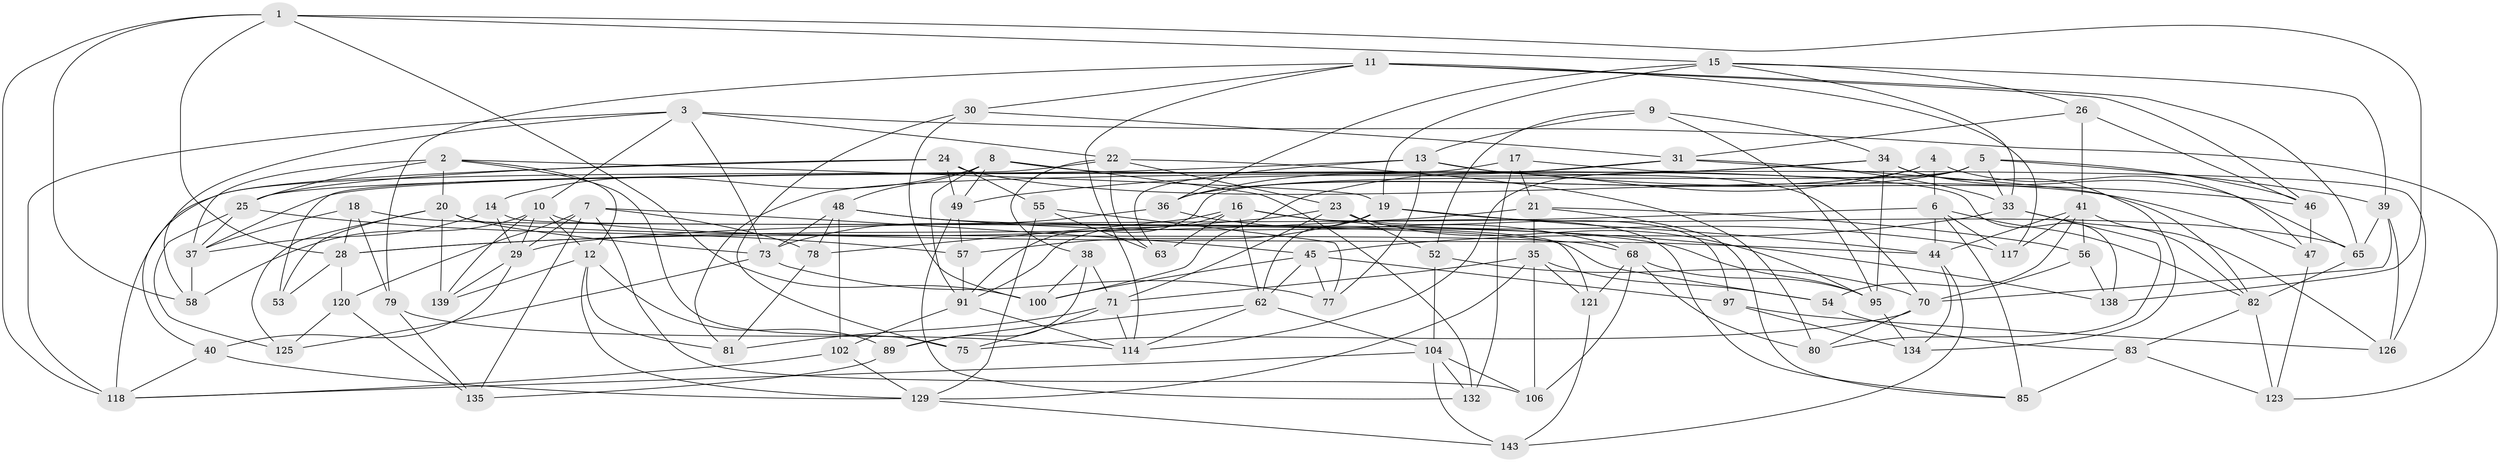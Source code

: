 // Generated by graph-tools (version 1.1) at 2025/24/03/03/25 07:24:26]
// undirected, 91 vertices, 227 edges
graph export_dot {
graph [start="1"]
  node [color=gray90,style=filled];
  1 [super="+109"];
  2 [super="+90"];
  3 [super="+43"];
  4 [super="+51"];
  5 [super="+107"];
  6 [super="+60"];
  7 [super="+66"];
  8 [super="+136"];
  9;
  10 [super="+88"];
  11 [super="+67"];
  12 [super="+50"];
  13 [super="+103"];
  14;
  15 [super="+142"];
  16 [super="+64"];
  17 [super="+115"];
  18;
  19 [super="+27"];
  20 [super="+93"];
  21 [super="+127"];
  22 [super="+61"];
  23 [super="+32"];
  24 [super="+74"];
  25 [super="+92"];
  26;
  28 [super="+108"];
  29 [super="+76"];
  30;
  31 [super="+72"];
  33 [super="+42"];
  34 [super="+59"];
  35 [super="+99"];
  36 [super="+69"];
  37 [super="+137"];
  38;
  39 [super="+94"];
  40;
  41 [super="+86"];
  44 [super="+96"];
  45 [super="+98"];
  46 [super="+116"];
  47 [super="+105"];
  48 [super="+130"];
  49 [super="+87"];
  52;
  53;
  54;
  55;
  56;
  57;
  58;
  62 [super="+124"];
  63;
  65 [super="+122"];
  68 [super="+113"];
  70 [super="+133"];
  71 [super="+111"];
  73 [super="+84"];
  75;
  77;
  78;
  79;
  80;
  81;
  82 [super="+101"];
  83;
  85;
  89;
  91 [super="+131"];
  95 [super="+110"];
  97;
  100 [super="+140"];
  102;
  104 [super="+112"];
  106;
  114 [super="+119"];
  117;
  118 [super="+128"];
  120;
  121;
  123;
  125;
  126;
  129 [super="+141"];
  132;
  134;
  135;
  138;
  139;
  143;
  1 -- 118;
  1 -- 15;
  1 -- 28;
  1 -- 58;
  1 -- 100;
  1 -- 138;
  2 -- 75;
  2 -- 12;
  2 -- 37;
  2 -- 25;
  2 -- 19;
  2 -- 20;
  3 -- 58;
  3 -- 118;
  3 -- 73;
  3 -- 123;
  3 -- 22;
  3 -- 10;
  4 -- 6;
  4 -- 100 [weight=2];
  4 -- 47 [weight=2];
  4 -- 36;
  5 -- 114;
  5 -- 91;
  5 -- 46;
  5 -- 39;
  5 -- 36;
  5 -- 33;
  6 -- 117;
  6 -- 29;
  6 -- 44;
  6 -- 85;
  6 -- 82;
  7 -- 106;
  7 -- 78;
  7 -- 29;
  7 -- 120;
  7 -- 135;
  7 -- 45;
  8 -- 132;
  8 -- 48;
  8 -- 91;
  8 -- 138;
  8 -- 14;
  8 -- 49;
  9 -- 95;
  9 -- 52;
  9 -- 34;
  9 -- 13;
  10 -- 58;
  10 -- 12;
  10 -- 44;
  10 -- 139;
  10 -- 29;
  11 -- 46;
  11 -- 114;
  11 -- 65;
  11 -- 117;
  11 -- 30;
  11 -- 79;
  12 -- 89;
  12 -- 81;
  12 -- 139;
  12 -- 129;
  13 -- 63;
  13 -- 77;
  13 -- 46;
  13 -- 25;
  13 -- 70;
  14 -- 121;
  14 -- 37;
  14 -- 29;
  15 -- 33;
  15 -- 26;
  15 -- 36;
  15 -- 19;
  15 -- 39;
  16 -- 78;
  16 -- 62;
  16 -- 85;
  16 -- 91;
  16 -- 117;
  16 -- 63;
  17 -- 21 [weight=2];
  17 -- 53 [weight=2];
  17 -- 132;
  17 -- 126;
  18 -- 54;
  18 -- 79;
  18 -- 28;
  18 -- 37;
  19 -- 57;
  19 -- 44;
  19 -- 65;
  19 -- 62;
  20 -- 53;
  20 -- 139;
  20 -- 73;
  20 -- 125;
  20 -- 68;
  21 -- 56;
  21 -- 28;
  21 -- 85;
  21 -- 35;
  22 -- 38;
  22 -- 118;
  22 -- 23;
  22 -- 80;
  22 -- 63;
  23 -- 28;
  23 -- 52;
  23 -- 97;
  23 -- 95;
  23 -- 71;
  24 -- 25;
  24 -- 47;
  24 -- 49 [weight=2];
  24 -- 40;
  24 -- 55;
  25 -- 57;
  25 -- 37;
  25 -- 125;
  26 -- 41;
  26 -- 46;
  26 -- 31;
  28 -- 120;
  28 -- 53;
  29 -- 139;
  29 -- 40;
  30 -- 75;
  30 -- 100;
  30 -- 31;
  31 -- 81;
  31 -- 82;
  31 -- 36;
  31 -- 33;
  33 -- 45;
  33 -- 82;
  33 -- 80;
  34 -- 65;
  34 -- 134;
  34 -- 49;
  34 -- 37;
  34 -- 95;
  35 -- 54;
  35 -- 129;
  35 -- 71;
  35 -- 121;
  35 -- 106;
  36 -- 68;
  36 -- 73;
  37 -- 58;
  38 -- 89;
  38 -- 71;
  38 -- 100;
  39 -- 65 [weight=2];
  39 -- 126;
  39 -- 70;
  40 -- 129;
  40 -- 118;
  41 -- 117;
  41 -- 56;
  41 -- 54;
  41 -- 44;
  41 -- 126;
  44 -- 134;
  44 -- 143;
  45 -- 97;
  45 -- 100;
  45 -- 77;
  45 -- 62;
  46 -- 47 [weight=2];
  47 -- 123;
  48 -- 138;
  48 -- 78;
  48 -- 102;
  48 -- 95;
  48 -- 73;
  49 -- 132;
  49 -- 57;
  52 -- 104;
  52 -- 70;
  54 -- 83;
  55 -- 129;
  55 -- 63;
  55 -- 77;
  56 -- 138;
  56 -- 70;
  57 -- 91;
  62 -- 104;
  62 -- 89;
  62 -- 114;
  65 -- 82;
  68 -- 121;
  68 -- 80;
  68 -- 106;
  68 -- 95;
  70 -- 75;
  70 -- 80;
  71 -- 81;
  71 -- 75;
  71 -- 114;
  73 -- 77;
  73 -- 125;
  78 -- 81;
  79 -- 135;
  79 -- 114;
  82 -- 83;
  82 -- 123;
  83 -- 123;
  83 -- 85;
  89 -- 135;
  91 -- 102;
  91 -- 114;
  95 -- 134;
  97 -- 126;
  97 -- 134;
  102 -- 118;
  102 -- 129;
  104 -- 132;
  104 -- 143;
  104 -- 106;
  104 -- 118;
  120 -- 125;
  120 -- 135;
  121 -- 143;
  129 -- 143;
}
